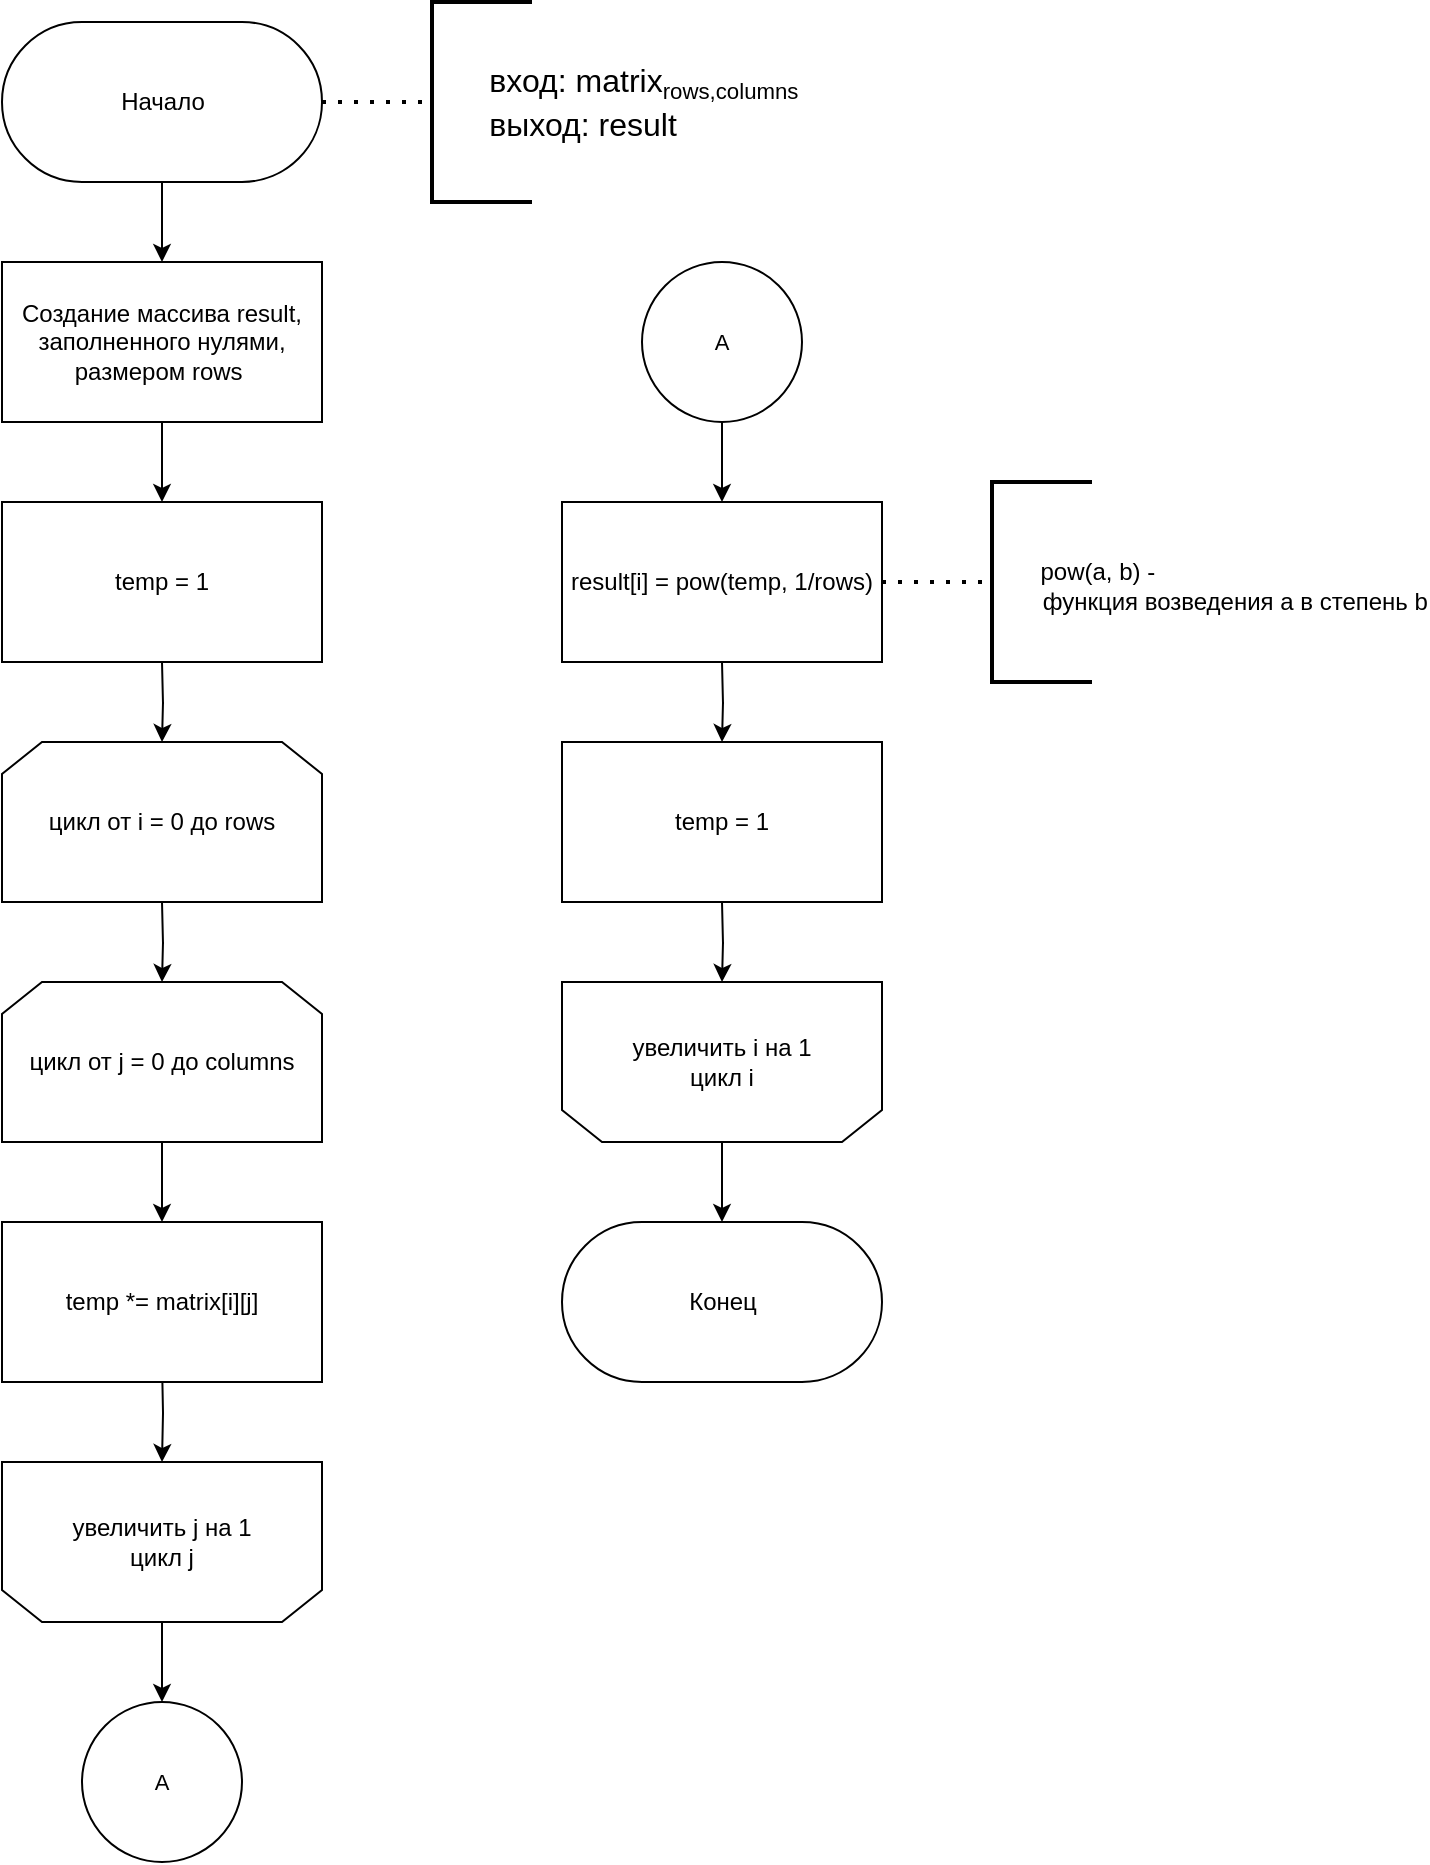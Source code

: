 <mxfile version="15.7.0" type="device" pages="3"><diagram id="EfL8dcPdAvaopdySgshC" name="Page-1"><mxGraphModel dx="881" dy="1288" grid="1" gridSize="10" guides="1" tooltips="1" connect="1" arrows="1" fold="1" page="1" pageScale="1" pageWidth="1654" pageHeight="2336" math="0" shadow="0"><root><mxCell id="0"/><mxCell id="1" parent="0"/><mxCell id="CxoZhPUmHEb-61XHPaDG-1" value="Начало" style="html=1;dashed=0;whitespace=wrap;shape=mxgraph.dfd.start" vertex="1" parent="1"><mxGeometry x="200" y="80" width="160" height="80" as="geometry"/></mxCell><mxCell id="CxoZhPUmHEb-61XHPaDG-2" value="" style="endArrow=classic;html=1;rounded=0;exitX=0.5;exitY=0.5;exitDx=0;exitDy=40;exitPerimeter=0;" edge="1" parent="1" source="CxoZhPUmHEb-61XHPaDG-1"><mxGeometry width="50" height="50" relative="1" as="geometry"><mxPoint x="255" y="280" as="sourcePoint"/><mxPoint x="280" y="200.0" as="targetPoint"/></mxGeometry></mxCell><mxCell id="CxoZhPUmHEb-61XHPaDG-3" value="" style="endArrow=none;dashed=1;html=1;dashPattern=1 3;strokeWidth=2;rounded=0;" edge="1" parent="1" target="CxoZhPUmHEb-61XHPaDG-4"><mxGeometry width="50" height="50" relative="1" as="geometry"><mxPoint x="360" y="120.0" as="sourcePoint"/><mxPoint x="440" y="120" as="targetPoint"/></mxGeometry></mxCell><mxCell id="CxoZhPUmHEb-61XHPaDG-4" value="&lt;font style=&quot;font-size: 16px&quot;&gt;&amp;nbsp; &amp;nbsp; &amp;nbsp; вход: matrix&lt;/font&gt;&lt;font&gt;&lt;span style=&quot;font-size: 13.333px&quot;&gt;&lt;sub&gt;rows,columns&lt;/sub&gt;&lt;/span&gt;&lt;br&gt;&lt;span style=&quot;font-size: 16px&quot;&gt;&amp;nbsp; &amp;nbsp; &amp;nbsp; выход: result&lt;/span&gt;&lt;br&gt;&lt;/font&gt;" style="strokeWidth=2;html=1;shape=mxgraph.flowchart.annotation_1;align=left;pointerEvents=1;" vertex="1" parent="1"><mxGeometry x="415" y="70" width="50" height="100" as="geometry"/></mxCell><mxCell id="CxoZhPUmHEb-61XHPaDG-5" style="edgeStyle=orthogonalEdgeStyle;rounded=0;orthogonalLoop=1;jettySize=auto;html=1;entryX=0.5;entryY=0;entryDx=0;entryDy=0;entryPerimeter=0;fontSize=12;" edge="1" parent="1"><mxGeometry relative="1" as="geometry"><mxPoint x="280" y="440.0" as="targetPoint"/><mxPoint x="280" y="400" as="sourcePoint"/></mxGeometry></mxCell><mxCell id="CxoZhPUmHEb-61XHPaDG-6" style="edgeStyle=orthogonalEdgeStyle;rounded=0;orthogonalLoop=1;jettySize=auto;html=1;fontSize=11;" edge="1" parent="1" source="CxoZhPUmHEb-61XHPaDG-7"><mxGeometry relative="1" as="geometry"><mxPoint x="280" y="320" as="targetPoint"/></mxGeometry></mxCell><mxCell id="CxoZhPUmHEb-61XHPaDG-7" value="Создание массива result, заполненного нулями, размером rows&amp;nbsp;" style="rounded=0;whiteSpace=wrap;html=1;fontSize=12;" vertex="1" parent="1"><mxGeometry x="200" y="200" width="160" height="80" as="geometry"/></mxCell><mxCell id="CxoZhPUmHEb-61XHPaDG-8" style="edgeStyle=orthogonalEdgeStyle;rounded=0;orthogonalLoop=1;jettySize=auto;html=1;fontSize=11;" edge="1" parent="1"><mxGeometry relative="1" as="geometry"><mxPoint x="280" y="560.0" as="targetPoint"/><mxPoint x="280" y="520.0" as="sourcePoint"/></mxGeometry></mxCell><mxCell id="CxoZhPUmHEb-61XHPaDG-9" value="цикл от i = 0 до rows" style="shape=loopLimit;whiteSpace=wrap;html=1;hachureGap=4;pointerEvents=0;" vertex="1" parent="1"><mxGeometry x="200" y="440" width="160" height="80" as="geometry"/></mxCell><mxCell id="CxoZhPUmHEb-61XHPaDG-10" style="edgeStyle=orthogonalEdgeStyle;rounded=0;orthogonalLoop=1;jettySize=auto;html=1;entryX=0.5;entryY=0;entryDx=0;entryDy=0;fontSize=11;" edge="1" parent="1" source="CxoZhPUmHEb-61XHPaDG-11" target="CxoZhPUmHEb-61XHPaDG-18"><mxGeometry relative="1" as="geometry"/></mxCell><mxCell id="CxoZhPUmHEb-61XHPaDG-11" value="цикл от j = 0 до columns" style="shape=loopLimit;whiteSpace=wrap;html=1;hachureGap=4;pointerEvents=0;" vertex="1" parent="1"><mxGeometry x="200" y="560" width="160" height="80" as="geometry"/></mxCell><mxCell id="CxoZhPUmHEb-61XHPaDG-12" style="edgeStyle=orthogonalEdgeStyle;rounded=0;orthogonalLoop=1;jettySize=auto;html=1;fontSize=11;" edge="1" parent="1" target="CxoZhPUmHEb-61XHPaDG-14"><mxGeometry relative="1" as="geometry"><mxPoint x="280" y="750" as="sourcePoint"/></mxGeometry></mxCell><mxCell id="CxoZhPUmHEb-61XHPaDG-33" style="edgeStyle=orthogonalEdgeStyle;rounded=0;orthogonalLoop=1;jettySize=auto;html=1;entryX=0.5;entryY=0;entryDx=0;entryDy=0;" edge="1" parent="1" source="CxoZhPUmHEb-61XHPaDG-14" target="CxoZhPUmHEb-61XHPaDG-19"><mxGeometry relative="1" as="geometry"/></mxCell><mxCell id="CxoZhPUmHEb-61XHPaDG-14" value="увеличить j на 1&lt;br&gt;цикл j" style="shape=loopLimit;whiteSpace=wrap;html=1;hachureGap=4;pointerEvents=0;direction=west;" vertex="1" parent="1"><mxGeometry x="200" y="800" width="160" height="80" as="geometry"/></mxCell><mxCell id="CxoZhPUmHEb-61XHPaDG-17" value="temp = 1" style="rounded=0;whiteSpace=wrap;html=1;fontSize=12;" vertex="1" parent="1"><mxGeometry x="200" y="320" width="160" height="80" as="geometry"/></mxCell><mxCell id="CxoZhPUmHEb-61XHPaDG-18" value="temp *= matrix[i][j]" style="rounded=0;whiteSpace=wrap;html=1;fontSize=12;" vertex="1" parent="1"><mxGeometry x="200" y="680" width="160" height="80" as="geometry"/></mxCell><mxCell id="CxoZhPUmHEb-61XHPaDG-19" value="A" style="ellipse;whiteSpace=wrap;html=1;aspect=fixed;fontSize=11;strokeWidth=1;gradientColor=none;" vertex="1" parent="1"><mxGeometry x="240" y="920" width="80" height="80" as="geometry"/></mxCell><mxCell id="CxoZhPUmHEb-61XHPaDG-20" style="edgeStyle=orthogonalEdgeStyle;rounded=0;orthogonalLoop=1;jettySize=auto;html=1;entryX=0.5;entryY=0;entryDx=0;entryDy=0;fontSize=11;" edge="1" parent="1" source="CxoZhPUmHEb-61XHPaDG-21"><mxGeometry relative="1" as="geometry"><mxPoint x="560" y="320" as="targetPoint"/></mxGeometry></mxCell><mxCell id="CxoZhPUmHEb-61XHPaDG-21" value="A" style="ellipse;whiteSpace=wrap;html=1;aspect=fixed;fontSize=11;strokeWidth=1;gradientColor=none;" vertex="1" parent="1"><mxGeometry x="520" y="200" width="80" height="80" as="geometry"/></mxCell><mxCell id="CxoZhPUmHEb-61XHPaDG-22" style="edgeStyle=orthogonalEdgeStyle;rounded=0;orthogonalLoop=1;jettySize=auto;html=1;fontSize=11;" edge="1" parent="1"><mxGeometry relative="1" as="geometry"><mxPoint x="560" y="440.0" as="targetPoint"/><mxPoint x="560" y="400.0" as="sourcePoint"/></mxGeometry></mxCell><mxCell id="CxoZhPUmHEb-61XHPaDG-24" style="edgeStyle=orthogonalEdgeStyle;rounded=0;orthogonalLoop=1;jettySize=auto;html=1;entryX=0.5;entryY=0;entryDx=0;entryDy=0;fontSize=11;" edge="1" parent="1"><mxGeometry relative="1" as="geometry"><mxPoint x="560" y="520" as="sourcePoint"/><mxPoint x="560" y="560" as="targetPoint"/></mxGeometry></mxCell><mxCell id="CxoZhPUmHEb-61XHPaDG-29" style="edgeStyle=orthogonalEdgeStyle;rounded=0;orthogonalLoop=1;jettySize=auto;html=1;entryX=0.5;entryY=0;entryDx=0;entryDy=0;fontSize=11;" edge="1" parent="1" source="CxoZhPUmHEb-61XHPaDG-30"><mxGeometry relative="1" as="geometry"><mxPoint x="560" y="680" as="targetPoint"/></mxGeometry></mxCell><mxCell id="CxoZhPUmHEb-61XHPaDG-30" value="увеличить i на 1&lt;br&gt;цикл i" style="shape=loopLimit;whiteSpace=wrap;html=1;hachureGap=4;pointerEvents=0;direction=west;" vertex="1" parent="1"><mxGeometry x="480" y="560" width="160" height="80" as="geometry"/></mxCell><mxCell id="CxoZhPUmHEb-61XHPaDG-34" value="result[i] = pow(temp, 1/rows)" style="rounded=0;whiteSpace=wrap;html=1;fontSize=12;" vertex="1" parent="1"><mxGeometry x="480" y="320" width="160" height="80" as="geometry"/></mxCell><mxCell id="CxoZhPUmHEb-61XHPaDG-35" value="" style="endArrow=none;dashed=1;html=1;dashPattern=1 3;strokeWidth=2;rounded=0;" edge="1" parent="1" target="CxoZhPUmHEb-61XHPaDG-36"><mxGeometry width="50" height="50" relative="1" as="geometry"><mxPoint x="640" y="360.0" as="sourcePoint"/><mxPoint x="720" y="360" as="targetPoint"/></mxGeometry></mxCell><mxCell id="CxoZhPUmHEb-61XHPaDG-36" value="&lt;font&gt;&lt;span style=&quot;font-size: 16px&quot;&gt;&amp;nbsp; &amp;nbsp; &amp;nbsp;&lt;/span&gt;&lt;font style=&quot;font-size: 12px&quot;&gt;pow&lt;/font&gt;&lt;font style=&quot;font-size: 12px&quot;&gt;(a, b) -&lt;/font&gt;&lt;br&gt;&amp;nbsp; &amp;nbsp; &amp;nbsp; &amp;nbsp;функция возведения а в степень b&lt;br&gt;&lt;/font&gt;" style="strokeWidth=2;html=1;shape=mxgraph.flowchart.annotation_1;align=left;pointerEvents=1;" vertex="1" parent="1"><mxGeometry x="695" y="310" width="50" height="100" as="geometry"/></mxCell><mxCell id="CxoZhPUmHEb-61XHPaDG-37" value="temp = 1" style="rounded=0;whiteSpace=wrap;html=1;fontSize=12;" vertex="1" parent="1"><mxGeometry x="480" y="440" width="160" height="80" as="geometry"/></mxCell><mxCell id="CxoZhPUmHEb-61XHPaDG-38" value="Конец" style="html=1;dashed=0;whitespace=wrap;shape=mxgraph.dfd.start" vertex="1" parent="1"><mxGeometry x="480" y="680" width="160" height="80" as="geometry"/></mxCell></root></mxGraphModel></diagram><diagram id="jVZcmUtnVSFUKZ6VBYxL" name="Page-2"><mxGraphModel dx="749" dy="1095" grid="1" gridSize="10" guides="1" tooltips="1" connect="1" arrows="1" fold="1" page="1" pageScale="1" pageWidth="1654" pageHeight="2336" math="0" shadow="0"><root><mxCell id="y-dWvIPVfFkBBPIdcWUx-0"/><mxCell id="y-dWvIPVfFkBBPIdcWUx-1" parent="y-dWvIPVfFkBBPIdcWUx-0"/><mxCell id="y-dWvIPVfFkBBPIdcWUx-2" value="Начало" style="html=1;dashed=0;whitespace=wrap;shape=mxgraph.dfd.start" vertex="1" parent="y-dWvIPVfFkBBPIdcWUx-1"><mxGeometry x="200" y="80" width="160" height="80" as="geometry"/></mxCell><mxCell id="y-dWvIPVfFkBBPIdcWUx-3" value="" style="endArrow=classic;html=1;rounded=0;exitX=0.5;exitY=0.5;exitDx=0;exitDy=40;exitPerimeter=0;" edge="1" parent="y-dWvIPVfFkBBPIdcWUx-1" source="y-dWvIPVfFkBBPIdcWUx-2"><mxGeometry width="50" height="50" relative="1" as="geometry"><mxPoint x="255" y="280" as="sourcePoint"/><mxPoint x="280" y="200.0" as="targetPoint"/></mxGeometry></mxCell><mxCell id="y-dWvIPVfFkBBPIdcWUx-4" value="" style="endArrow=none;dashed=1;html=1;dashPattern=1 3;strokeWidth=2;rounded=0;" edge="1" parent="y-dWvIPVfFkBBPIdcWUx-1" target="y-dWvIPVfFkBBPIdcWUx-5"><mxGeometry width="50" height="50" relative="1" as="geometry"><mxPoint x="360" y="120.0" as="sourcePoint"/><mxPoint x="440" y="120" as="targetPoint"/></mxGeometry></mxCell><mxCell id="y-dWvIPVfFkBBPIdcWUx-5" value="&lt;font style=&quot;font-size: 16px&quot;&gt;&amp;nbsp; &amp;nbsp; &amp;nbsp; вход: threads_count, matrix&lt;/font&gt;&lt;font&gt;&lt;span style=&quot;font-size: 13.333px&quot;&gt;&lt;sub&gt;rows,columns&lt;/sub&gt;&lt;/span&gt;&lt;br&gt;&lt;span style=&quot;font-size: 16px&quot;&gt;&amp;nbsp; &amp;nbsp; &amp;nbsp; выход: result&lt;/span&gt;&lt;br&gt;&lt;/font&gt;" style="strokeWidth=2;html=1;shape=mxgraph.flowchart.annotation_1;align=left;pointerEvents=1;" vertex="1" parent="y-dWvIPVfFkBBPIdcWUx-1"><mxGeometry x="415" y="70" width="50" height="100" as="geometry"/></mxCell><mxCell id="y-dWvIPVfFkBBPIdcWUx-6" style="edgeStyle=orthogonalEdgeStyle;rounded=0;orthogonalLoop=1;jettySize=auto;html=1;entryX=0.5;entryY=0;entryDx=0;entryDy=0;entryPerimeter=0;fontSize=12;" edge="1" parent="y-dWvIPVfFkBBPIdcWUx-1"><mxGeometry relative="1" as="geometry"><mxPoint x="280" y="440.0" as="targetPoint"/><mxPoint x="280" y="400" as="sourcePoint"/></mxGeometry></mxCell><mxCell id="y-dWvIPVfFkBBPIdcWUx-7" style="edgeStyle=orthogonalEdgeStyle;rounded=0;orthogonalLoop=1;jettySize=auto;html=1;fontSize=11;" edge="1" parent="y-dWvIPVfFkBBPIdcWUx-1" source="y-dWvIPVfFkBBPIdcWUx-8"><mxGeometry relative="1" as="geometry"><mxPoint x="280" y="320" as="targetPoint"/></mxGeometry></mxCell><mxCell id="y-dWvIPVfFkBBPIdcWUx-8" value="Создание массива result, заполненного нулями, размером rows&amp;nbsp;" style="rounded=0;whiteSpace=wrap;html=1;fontSize=12;" vertex="1" parent="y-dWvIPVfFkBBPIdcWUx-1"><mxGeometry x="200" y="200" width="160" height="80" as="geometry"/></mxCell><mxCell id="y-dWvIPVfFkBBPIdcWUx-9" style="edgeStyle=orthogonalEdgeStyle;rounded=0;orthogonalLoop=1;jettySize=auto;html=1;fontSize=11;" edge="1" parent="y-dWvIPVfFkBBPIdcWUx-1"><mxGeometry relative="1" as="geometry"><mxPoint x="280" y="560.0" as="targetPoint"/><mxPoint x="280" y="520.0" as="sourcePoint"/></mxGeometry></mxCell><mxCell id="y-dWvIPVfFkBBPIdcWUx-10" value="цикл от thread = 0 до threads_count" style="shape=loopLimit;whiteSpace=wrap;html=1;hachureGap=4;pointerEvents=0;" vertex="1" parent="y-dWvIPVfFkBBPIdcWUx-1"><mxGeometry x="200" y="440" width="160" height="80" as="geometry"/></mxCell><mxCell id="y-dWvIPVfFkBBPIdcWUx-13" style="edgeStyle=orthogonalEdgeStyle;rounded=0;orthogonalLoop=1;jettySize=auto;html=1;fontSize=11;" edge="1" parent="y-dWvIPVfFkBBPIdcWUx-1" target="y-dWvIPVfFkBBPIdcWUx-15"><mxGeometry relative="1" as="geometry"><mxPoint x="280" y="630" as="sourcePoint"/></mxGeometry></mxCell><mxCell id="yNTq-8vuEEgynMY7ubRv-0" style="edgeStyle=orthogonalEdgeStyle;rounded=0;orthogonalLoop=1;jettySize=auto;html=1;entryX=0.5;entryY=0.5;entryDx=0;entryDy=-40;entryPerimeter=0;fontSize=12;" edge="1" parent="y-dWvIPVfFkBBPIdcWUx-1" source="y-dWvIPVfFkBBPIdcWUx-15" target="y-dWvIPVfFkBBPIdcWUx-29"><mxGeometry relative="1" as="geometry"/></mxCell><mxCell id="y-dWvIPVfFkBBPIdcWUx-15" value="увеличить thread на 1&lt;br&gt;цикл thread" style="shape=loopLimit;whiteSpace=wrap;html=1;hachureGap=4;pointerEvents=0;direction=west;" vertex="1" parent="y-dWvIPVfFkBBPIdcWUx-1"><mxGeometry x="200" y="680" width="160" height="80" as="geometry"/></mxCell><mxCell id="y-dWvIPVfFkBBPIdcWUx-16" value="Создание массива потоков threads, размеров threads_count" style="rounded=0;whiteSpace=wrap;html=1;fontSize=12;" vertex="1" parent="y-dWvIPVfFkBBPIdcWUx-1"><mxGeometry x="200" y="320" width="160" height="80" as="geometry"/></mxCell><mxCell id="y-dWvIPVfFkBBPIdcWUx-17" value="Создание потока" style="rounded=0;whiteSpace=wrap;html=1;fontSize=12;" vertex="1" parent="y-dWvIPVfFkBBPIdcWUx-1"><mxGeometry x="200" y="560" width="160" height="80" as="geometry"/></mxCell><mxCell id="y-dWvIPVfFkBBPIdcWUx-29" value="Конец" style="html=1;dashed=0;whitespace=wrap;shape=mxgraph.dfd.start" vertex="1" parent="y-dWvIPVfFkBBPIdcWUx-1"><mxGeometry x="200" y="800" width="160" height="80" as="geometry"/></mxCell></root></mxGraphModel></diagram><diagram id="OD3VbOs8Aw50Zp4ZsM9m" name="Page-3"><mxGraphModel dx="2000" dy="1105" grid="1" gridSize="10" guides="1" tooltips="1" connect="1" arrows="1" fold="1" page="1" pageScale="1" pageWidth="1654" pageHeight="2336" math="0" shadow="0"><root><mxCell id="1-RgPR3Em9iuK1V3SP4u-0"/><mxCell id="1-RgPR3Em9iuK1V3SP4u-1" parent="1-RgPR3Em9iuK1V3SP4u-0"/><mxCell id="1-RgPR3Em9iuK1V3SP4u-2" value="Начало" style="html=1;dashed=0;whitespace=wrap;shape=mxgraph.dfd.start" vertex="1" parent="1-RgPR3Em9iuK1V3SP4u-1"><mxGeometry x="200" y="80" width="160" height="80" as="geometry"/></mxCell><mxCell id="1-RgPR3Em9iuK1V3SP4u-4" value="" style="endArrow=none;dashed=1;html=1;dashPattern=1 3;strokeWidth=2;rounded=0;" edge="1" parent="1-RgPR3Em9iuK1V3SP4u-1" target="1-RgPR3Em9iuK1V3SP4u-5"><mxGeometry width="50" height="50" relative="1" as="geometry"><mxPoint x="360" y="120.0" as="sourcePoint"/><mxPoint x="440" y="120" as="targetPoint"/></mxGeometry></mxCell><mxCell id="1-RgPR3Em9iuK1V3SP4u-5" value="&lt;font style=&quot;font-size: 16px&quot;&gt;&amp;nbsp; &amp;nbsp; &amp;nbsp; вход: result, thread, threads_count, matrix&lt;/font&gt;&lt;font&gt;&lt;span style=&quot;font-size: 13.333px&quot;&gt;&lt;sub&gt;rows,columns&lt;/sub&gt;&lt;/span&gt;&lt;br&gt;&lt;/font&gt;" style="strokeWidth=2;html=1;shape=mxgraph.flowchart.annotation_1;align=left;pointerEvents=1;" vertex="1" parent="1-RgPR3Em9iuK1V3SP4u-1"><mxGeometry x="415" y="70" width="50" height="100" as="geometry"/></mxCell><mxCell id="1-RgPR3Em9iuK1V3SP4u-6" style="edgeStyle=orthogonalEdgeStyle;rounded=0;orthogonalLoop=1;jettySize=auto;html=1;entryX=0.5;entryY=0;entryDx=0;entryDy=0;entryPerimeter=0;fontSize=12;" edge="1" parent="1-RgPR3Em9iuK1V3SP4u-1"><mxGeometry relative="1" as="geometry"><mxPoint x="280" y="320.0" as="targetPoint"/><mxPoint x="280" y="280" as="sourcePoint"/></mxGeometry></mxCell><mxCell id="1-RgPR3Em9iuK1V3SP4u-7" style="edgeStyle=orthogonalEdgeStyle;rounded=0;orthogonalLoop=1;jettySize=auto;html=1;fontSize=11;" edge="1" parent="1-RgPR3Em9iuK1V3SP4u-1"><mxGeometry relative="1" as="geometry"><mxPoint x="280" y="200" as="targetPoint"/><mxPoint x="280" y="160" as="sourcePoint"/></mxGeometry></mxCell><mxCell id="1-RgPR3Em9iuK1V3SP4u-9" style="edgeStyle=orthogonalEdgeStyle;rounded=0;orthogonalLoop=1;jettySize=auto;html=1;fontSize=11;" edge="1" parent="1-RgPR3Em9iuK1V3SP4u-1"><mxGeometry relative="1" as="geometry"><mxPoint x="280" y="440.0" as="targetPoint"/><mxPoint x="280" y="400.0" as="sourcePoint"/></mxGeometry></mxCell><mxCell id="1-RgPR3Em9iuK1V3SP4u-10" value="цикл от i = thread до rows" style="shape=loopLimit;whiteSpace=wrap;html=1;hachureGap=4;pointerEvents=0;" vertex="1" parent="1-RgPR3Em9iuK1V3SP4u-1"><mxGeometry x="200" y="320" width="160" height="80" as="geometry"/></mxCell><mxCell id="1-RgPR3Em9iuK1V3SP4u-11" style="edgeStyle=orthogonalEdgeStyle;rounded=0;orthogonalLoop=1;jettySize=auto;html=1;entryX=0.5;entryY=0;entryDx=0;entryDy=0;fontSize=11;" edge="1" parent="1-RgPR3Em9iuK1V3SP4u-1" source="1-RgPR3Em9iuK1V3SP4u-12" target="1-RgPR3Em9iuK1V3SP4u-17"><mxGeometry relative="1" as="geometry"/></mxCell><mxCell id="1-RgPR3Em9iuK1V3SP4u-12" value="цикл от j = 0 до columns" style="shape=loopLimit;whiteSpace=wrap;html=1;hachureGap=4;pointerEvents=0;" vertex="1" parent="1-RgPR3Em9iuK1V3SP4u-1"><mxGeometry x="200" y="440" width="160" height="80" as="geometry"/></mxCell><mxCell id="1-RgPR3Em9iuK1V3SP4u-13" style="edgeStyle=orthogonalEdgeStyle;rounded=0;orthogonalLoop=1;jettySize=auto;html=1;fontSize=11;" edge="1" parent="1-RgPR3Em9iuK1V3SP4u-1" target="1-RgPR3Em9iuK1V3SP4u-15"><mxGeometry relative="1" as="geometry"><mxPoint x="280" y="630" as="sourcePoint"/></mxGeometry></mxCell><mxCell id="1-RgPR3Em9iuK1V3SP4u-14" style="edgeStyle=orthogonalEdgeStyle;rounded=0;orthogonalLoop=1;jettySize=auto;html=1;entryX=0.5;entryY=0;entryDx=0;entryDy=0;" edge="1" parent="1-RgPR3Em9iuK1V3SP4u-1" source="1-RgPR3Em9iuK1V3SP4u-15" target="1-RgPR3Em9iuK1V3SP4u-18"><mxGeometry relative="1" as="geometry"/></mxCell><mxCell id="1-RgPR3Em9iuK1V3SP4u-15" value="увеличить j на 1&lt;br&gt;цикл j" style="shape=loopLimit;whiteSpace=wrap;html=1;hachureGap=4;pointerEvents=0;direction=west;" vertex="1" parent="1-RgPR3Em9iuK1V3SP4u-1"><mxGeometry x="200" y="680" width="160" height="80" as="geometry"/></mxCell><mxCell id="1-RgPR3Em9iuK1V3SP4u-16" value="temp = 1" style="rounded=0;whiteSpace=wrap;html=1;fontSize=12;" vertex="1" parent="1-RgPR3Em9iuK1V3SP4u-1"><mxGeometry x="200" y="200" width="160" height="80" as="geometry"/></mxCell><mxCell id="1-RgPR3Em9iuK1V3SP4u-17" value="temp *= matrix[i][j]" style="rounded=0;whiteSpace=wrap;html=1;fontSize=12;" vertex="1" parent="1-RgPR3Em9iuK1V3SP4u-1"><mxGeometry x="200" y="560" width="160" height="80" as="geometry"/></mxCell><mxCell id="1-RgPR3Em9iuK1V3SP4u-18" value="A" style="ellipse;whiteSpace=wrap;html=1;aspect=fixed;fontSize=11;strokeWidth=1;gradientColor=none;" vertex="1" parent="1-RgPR3Em9iuK1V3SP4u-1"><mxGeometry x="240" y="800" width="80" height="80" as="geometry"/></mxCell><mxCell id="1-RgPR3Em9iuK1V3SP4u-19" style="edgeStyle=orthogonalEdgeStyle;rounded=0;orthogonalLoop=1;jettySize=auto;html=1;entryX=0.5;entryY=0;entryDx=0;entryDy=0;fontSize=11;" edge="1" parent="1-RgPR3Em9iuK1V3SP4u-1" source="1-RgPR3Em9iuK1V3SP4u-20"><mxGeometry relative="1" as="geometry"><mxPoint x="560" y="320" as="targetPoint"/></mxGeometry></mxCell><mxCell id="1-RgPR3Em9iuK1V3SP4u-20" value="A" style="ellipse;whiteSpace=wrap;html=1;aspect=fixed;fontSize=11;strokeWidth=1;gradientColor=none;" vertex="1" parent="1-RgPR3Em9iuK1V3SP4u-1"><mxGeometry x="520" y="200" width="80" height="80" as="geometry"/></mxCell><mxCell id="1-RgPR3Em9iuK1V3SP4u-21" style="edgeStyle=orthogonalEdgeStyle;rounded=0;orthogonalLoop=1;jettySize=auto;html=1;fontSize=11;" edge="1" parent="1-RgPR3Em9iuK1V3SP4u-1"><mxGeometry relative="1" as="geometry"><mxPoint x="560" y="440.0" as="targetPoint"/><mxPoint x="560" y="400.0" as="sourcePoint"/></mxGeometry></mxCell><mxCell id="1-RgPR3Em9iuK1V3SP4u-22" style="edgeStyle=orthogonalEdgeStyle;rounded=0;orthogonalLoop=1;jettySize=auto;html=1;entryX=0.5;entryY=0;entryDx=0;entryDy=0;fontSize=11;" edge="1" parent="1-RgPR3Em9iuK1V3SP4u-1"><mxGeometry relative="1" as="geometry"><mxPoint x="560" y="520" as="sourcePoint"/><mxPoint x="560" y="560" as="targetPoint"/></mxGeometry></mxCell><mxCell id="1-RgPR3Em9iuK1V3SP4u-23" style="edgeStyle=orthogonalEdgeStyle;rounded=0;orthogonalLoop=1;jettySize=auto;html=1;entryX=0.5;entryY=0;entryDx=0;entryDy=0;fontSize=11;" edge="1" parent="1-RgPR3Em9iuK1V3SP4u-1" source="1-RgPR3Em9iuK1V3SP4u-24"><mxGeometry relative="1" as="geometry"><mxPoint x="560" y="680" as="targetPoint"/></mxGeometry></mxCell><mxCell id="1-RgPR3Em9iuK1V3SP4u-24" value="увеличить i на threads_count&lt;br&gt;цикл i" style="shape=loopLimit;whiteSpace=wrap;html=1;hachureGap=4;pointerEvents=0;direction=west;" vertex="1" parent="1-RgPR3Em9iuK1V3SP4u-1"><mxGeometry x="480" y="560" width="160" height="80" as="geometry"/></mxCell><mxCell id="1-RgPR3Em9iuK1V3SP4u-25" value="result[i] = pow(temp, 1/rows)" style="rounded=0;whiteSpace=wrap;html=1;fontSize=12;" vertex="1" parent="1-RgPR3Em9iuK1V3SP4u-1"><mxGeometry x="480" y="320" width="160" height="80" as="geometry"/></mxCell><mxCell id="1-RgPR3Em9iuK1V3SP4u-26" value="" style="endArrow=none;dashed=1;html=1;dashPattern=1 3;strokeWidth=2;rounded=0;" edge="1" parent="1-RgPR3Em9iuK1V3SP4u-1" target="1-RgPR3Em9iuK1V3SP4u-27"><mxGeometry width="50" height="50" relative="1" as="geometry"><mxPoint x="640" y="360.0" as="sourcePoint"/><mxPoint x="720" y="360" as="targetPoint"/></mxGeometry></mxCell><mxCell id="1-RgPR3Em9iuK1V3SP4u-27" value="&lt;font&gt;&lt;span style=&quot;font-size: 16px&quot;&gt;&amp;nbsp; &amp;nbsp; &amp;nbsp;&lt;/span&gt;&lt;font style=&quot;font-size: 12px&quot;&gt;pow&lt;/font&gt;&lt;font style=&quot;font-size: 12px&quot;&gt;(a, b) -&lt;/font&gt;&lt;br&gt;&amp;nbsp; &amp;nbsp; &amp;nbsp; &amp;nbsp;функция возведения а в степень b&lt;br&gt;&lt;/font&gt;" style="strokeWidth=2;html=1;shape=mxgraph.flowchart.annotation_1;align=left;pointerEvents=1;" vertex="1" parent="1-RgPR3Em9iuK1V3SP4u-1"><mxGeometry x="695" y="310" width="50" height="100" as="geometry"/></mxCell><mxCell id="1-RgPR3Em9iuK1V3SP4u-28" value="temp = 1" style="rounded=0;whiteSpace=wrap;html=1;fontSize=12;" vertex="1" parent="1-RgPR3Em9iuK1V3SP4u-1"><mxGeometry x="480" y="440" width="160" height="80" as="geometry"/></mxCell><mxCell id="1-RgPR3Em9iuK1V3SP4u-29" value="Конец" style="html=1;dashed=0;whitespace=wrap;shape=mxgraph.dfd.start" vertex="1" parent="1-RgPR3Em9iuK1V3SP4u-1"><mxGeometry x="480" y="680" width="160" height="80" as="geometry"/></mxCell></root></mxGraphModel></diagram></mxfile>